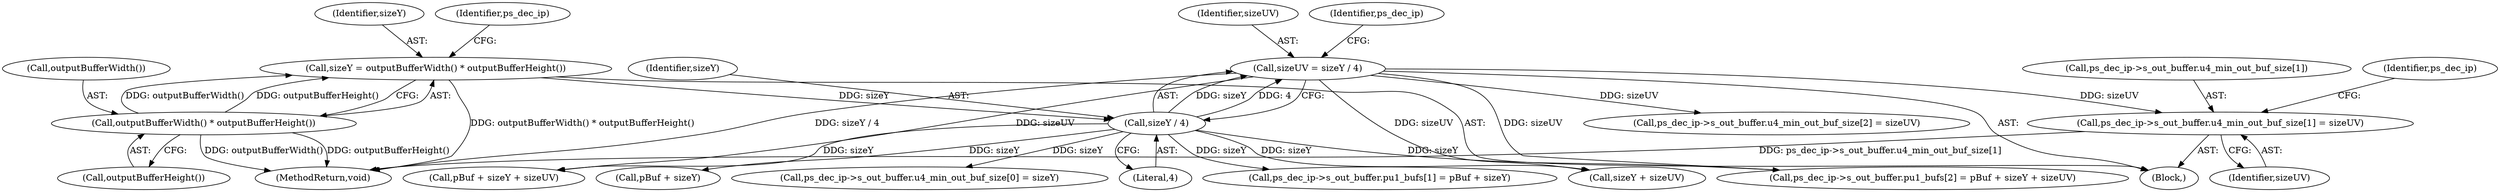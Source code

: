 digraph "0_Android_918eeaa29d99d257282fafec931b4bda0e3bae12_2@array" {
"1000203" [label="(Call,ps_dec_ip->s_out_buffer.u4_min_out_buf_size[1] = sizeUV)"];
"1000189" [label="(Call,sizeUV = sizeY / 4)"];
"1000191" [label="(Call,sizeY / 4)"];
"1000109" [label="(Call,sizeY = outputBufferWidth() * outputBufferHeight())"];
"1000111" [label="(Call,outputBufferWidth() * outputBufferHeight())"];
"1000249" [label="(Call,pBuf + sizeY + sizeUV)"];
"1000189" [label="(Call,sizeUV = sizeY / 4)"];
"1000109" [label="(Call,sizeY = outputBufferWidth() * outputBufferHeight())"];
"1000111" [label="(Call,outputBufferWidth() * outputBufferHeight())"];
"1000204" [label="(Call,ps_dec_ip->s_out_buffer.u4_min_out_buf_size[1])"];
"1000251" [label="(Call,sizeY + sizeUV)"];
"1000110" [label="(Identifier,sizeY)"];
"1000194" [label="(Call,ps_dec_ip->s_out_buffer.u4_min_out_buf_size[0] = sizeY)"];
"1000212" [label="(Call,ps_dec_ip->s_out_buffer.u4_min_out_buf_size[2] = sizeUV)"];
"1000118" [label="(Identifier,ps_dec_ip)"];
"1000113" [label="(Call,outputBufferHeight())"];
"1000193" [label="(Literal,4)"];
"1000230" [label="(Call,ps_dec_ip->s_out_buffer.pu1_bufs[1] = pBuf + sizeY)"];
"1000191" [label="(Call,sizeY / 4)"];
"1000190" [label="(Identifier,sizeUV)"];
"1000262" [label="(MethodReturn,void)"];
"1000211" [label="(Identifier,sizeUV)"];
"1000241" [label="(Call,ps_dec_ip->s_out_buffer.pu1_bufs[2] = pBuf + sizeY + sizeUV)"];
"1000112" [label="(Call,outputBufferWidth())"];
"1000216" [label="(Identifier,ps_dec_ip)"];
"1000238" [label="(Call,pBuf + sizeY)"];
"1000198" [label="(Identifier,ps_dec_ip)"];
"1000192" [label="(Identifier,sizeY)"];
"1000107" [label="(Block,)"];
"1000203" [label="(Call,ps_dec_ip->s_out_buffer.u4_min_out_buf_size[1] = sizeUV)"];
"1000203" -> "1000107"  [label="AST: "];
"1000203" -> "1000211"  [label="CFG: "];
"1000204" -> "1000203"  [label="AST: "];
"1000211" -> "1000203"  [label="AST: "];
"1000216" -> "1000203"  [label="CFG: "];
"1000203" -> "1000262"  [label="DDG: ps_dec_ip->s_out_buffer.u4_min_out_buf_size[1]"];
"1000189" -> "1000203"  [label="DDG: sizeUV"];
"1000189" -> "1000107"  [label="AST: "];
"1000189" -> "1000191"  [label="CFG: "];
"1000190" -> "1000189"  [label="AST: "];
"1000191" -> "1000189"  [label="AST: "];
"1000198" -> "1000189"  [label="CFG: "];
"1000189" -> "1000262"  [label="DDG: sizeY / 4"];
"1000191" -> "1000189"  [label="DDG: sizeY"];
"1000191" -> "1000189"  [label="DDG: 4"];
"1000189" -> "1000212"  [label="DDG: sizeUV"];
"1000189" -> "1000241"  [label="DDG: sizeUV"];
"1000189" -> "1000249"  [label="DDG: sizeUV"];
"1000189" -> "1000251"  [label="DDG: sizeUV"];
"1000191" -> "1000193"  [label="CFG: "];
"1000192" -> "1000191"  [label="AST: "];
"1000193" -> "1000191"  [label="AST: "];
"1000109" -> "1000191"  [label="DDG: sizeY"];
"1000191" -> "1000194"  [label="DDG: sizeY"];
"1000191" -> "1000230"  [label="DDG: sizeY"];
"1000191" -> "1000238"  [label="DDG: sizeY"];
"1000191" -> "1000241"  [label="DDG: sizeY"];
"1000191" -> "1000249"  [label="DDG: sizeY"];
"1000191" -> "1000251"  [label="DDG: sizeY"];
"1000109" -> "1000107"  [label="AST: "];
"1000109" -> "1000111"  [label="CFG: "];
"1000110" -> "1000109"  [label="AST: "];
"1000111" -> "1000109"  [label="AST: "];
"1000118" -> "1000109"  [label="CFG: "];
"1000109" -> "1000262"  [label="DDG: outputBufferWidth() * outputBufferHeight()"];
"1000111" -> "1000109"  [label="DDG: outputBufferWidth()"];
"1000111" -> "1000109"  [label="DDG: outputBufferHeight()"];
"1000111" -> "1000113"  [label="CFG: "];
"1000112" -> "1000111"  [label="AST: "];
"1000113" -> "1000111"  [label="AST: "];
"1000111" -> "1000262"  [label="DDG: outputBufferWidth()"];
"1000111" -> "1000262"  [label="DDG: outputBufferHeight()"];
}
